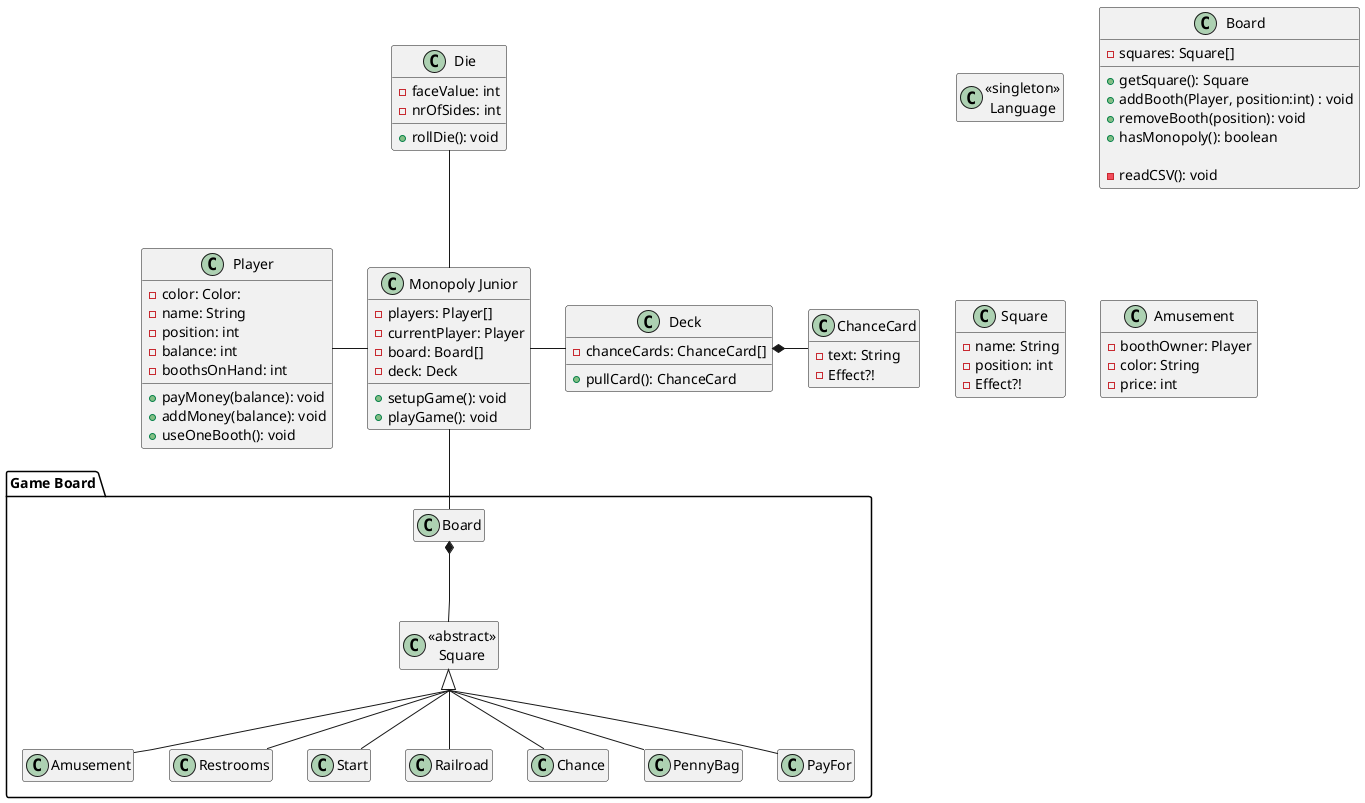 @startuml

hide empty members
skinparam groupInheritance 2

class "Monopoly Junior" as Game
class Die

package "Game Board" {
    class Board

    class "<<abstract>>\nSquare" as Square
        class Amusement
        class Restrooms
        class Start
        class Railroad
        class Chance
        class PennyBag
        class PayFor
}

class Deck
class ChanceCard
class Player
class "<<singleton>>\nLanguage" as Language

Game -up- Die
Game -right- Deck
    Deck *-right- ChanceCard
Game -left- Player
Game -down- Board
    Board *-down- Square
    Square <|-- Restrooms
    Square <|-- Amusement
    Square <|-- Railroad
    Square <|-- PayFor
    Square <|-- PennyBag
    Square <|-- Start
    Square <|-- Chance

class Game {
    -players: Player[]
    -currentPlayer: Player
    -board: Board[]
    -deck: Deck

    +setupGame(): void
    +playGame(): void
}

class Board {
    -squares: Square[]

    +getSquare(): Square
    +addBooth(Player, position:int) : void
    +removeBooth(position): void
    +hasMonopoly(): boolean

    -readCSV(): void
}

class Square {
    -name: String
    -position: int
    -Effect?!
}

class Die {
    -faceValue: int
    -nrOfSides: int

    +rollDie(): void
}

class Player {
    -color: Color:
    -name: String
    -position: int
    -balance: int
    -boothsOnHand: int

    +payMoney(balance): void
    +addMoney(balance): void
    +useOneBooth(): void
}

class Deck {
    -chanceCards: ChanceCard[]

    +pullCard(): ChanceCard
}
class ChanceCard {
    -text: String
    -Effect?!
}
class Amusement {
    -boothOwner: Player
    -color: String
    -price: int

}

@enduml
